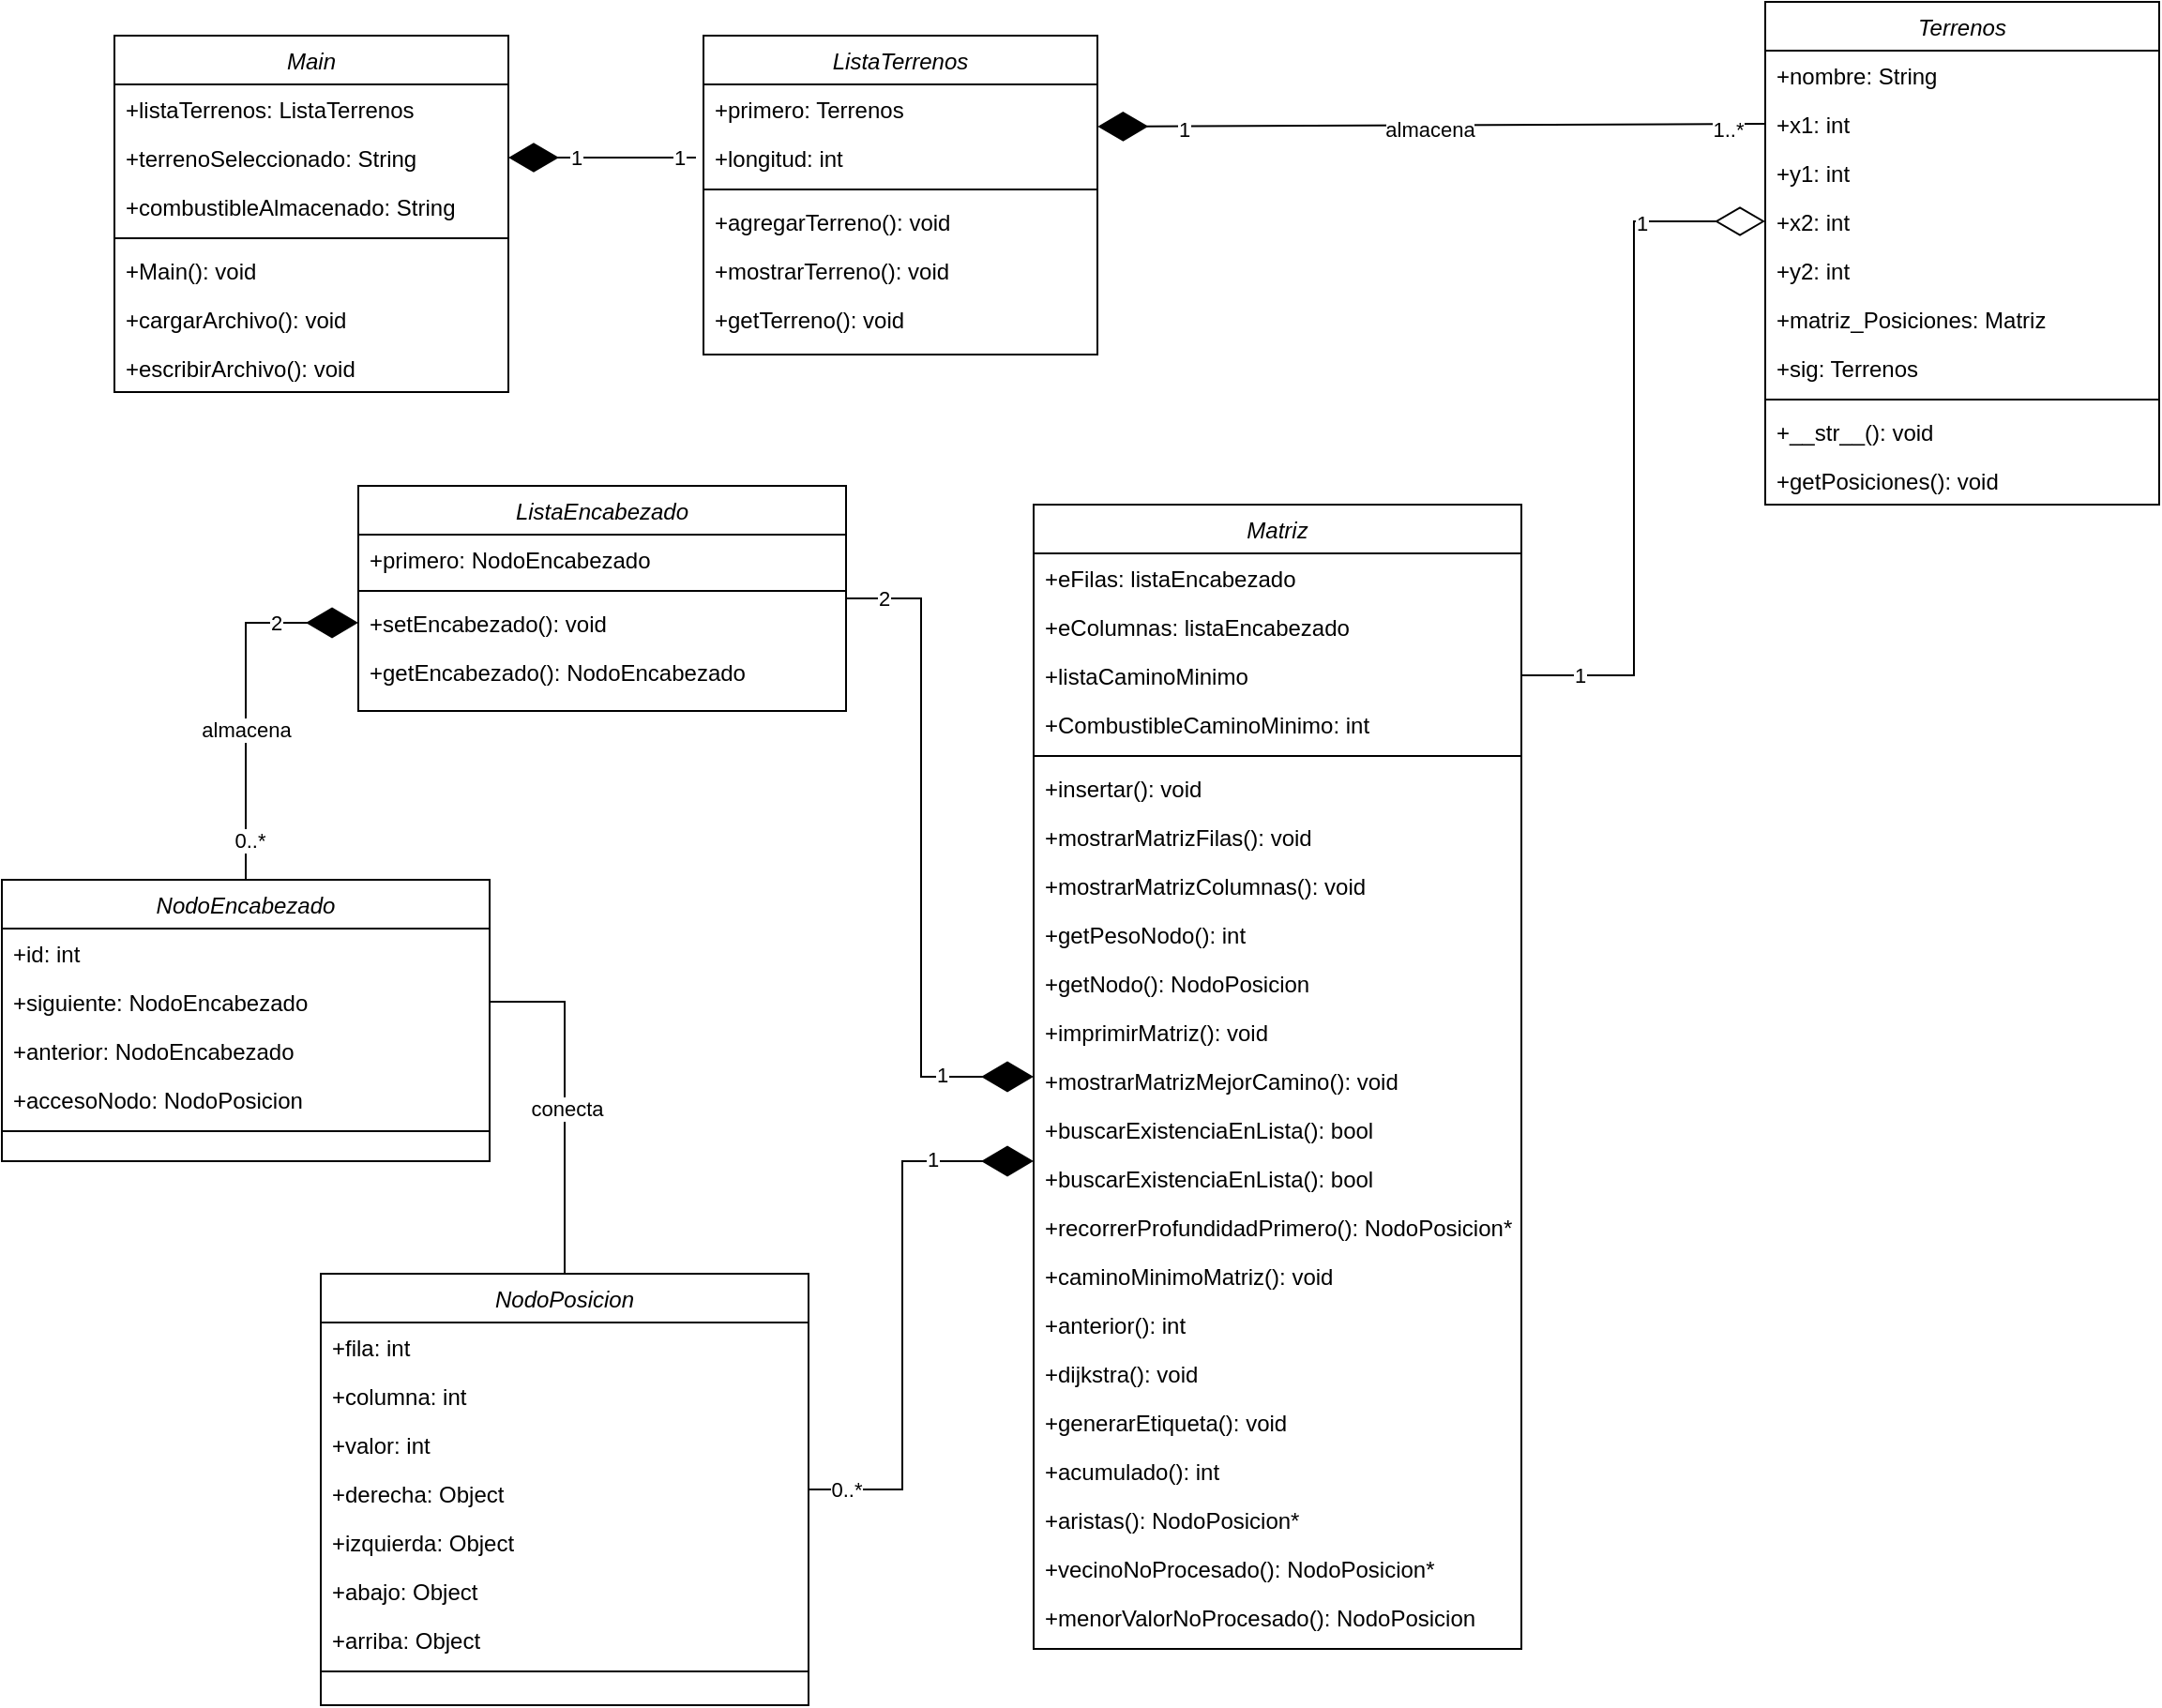 <mxfile version="14.9.9" type="device"><diagram id="C5RBs43oDa-KdzZeNtuy" name="Page-1"><mxGraphModel dx="1736" dy="900" grid="1" gridSize="10" guides="1" tooltips="1" connect="1" arrows="1" fold="1" page="1" pageScale="1" pageWidth="827" pageHeight="1169" math="0" shadow="0"><root><mxCell id="WIyWlLk6GJQsqaUBKTNV-0"/><mxCell id="WIyWlLk6GJQsqaUBKTNV-1" parent="WIyWlLk6GJQsqaUBKTNV-0"/><mxCell id="zkfFHV4jXpPFQw0GAbJ--0" value="Main" style="swimlane;fontStyle=2;align=center;verticalAlign=top;childLayout=stackLayout;horizontal=1;startSize=26;horizontalStack=0;resizeParent=1;resizeLast=0;collapsible=1;marginBottom=0;rounded=0;shadow=0;strokeWidth=1;" parent="WIyWlLk6GJQsqaUBKTNV-1" vertex="1"><mxGeometry x="100" y="80" width="210" height="190" as="geometry"><mxRectangle x="230" y="140" width="160" height="26" as="alternateBounds"/></mxGeometry></mxCell><mxCell id="zkfFHV4jXpPFQw0GAbJ--1" value="+listaTerrenos: ListaTerrenos" style="text;align=left;verticalAlign=top;spacingLeft=4;spacingRight=4;overflow=hidden;rotatable=0;points=[[0,0.5],[1,0.5]];portConstraint=eastwest;" parent="zkfFHV4jXpPFQw0GAbJ--0" vertex="1"><mxGeometry y="26" width="210" height="26" as="geometry"/></mxCell><mxCell id="zkfFHV4jXpPFQw0GAbJ--2" value="+terrenoSeleccionado: String" style="text;align=left;verticalAlign=top;spacingLeft=4;spacingRight=4;overflow=hidden;rotatable=0;points=[[0,0.5],[1,0.5]];portConstraint=eastwest;rounded=0;shadow=0;html=0;" parent="zkfFHV4jXpPFQw0GAbJ--0" vertex="1"><mxGeometry y="52" width="210" height="26" as="geometry"/></mxCell><mxCell id="zkfFHV4jXpPFQw0GAbJ--3" value="+combustibleAlmacenado: String" style="text;align=left;verticalAlign=top;spacingLeft=4;spacingRight=4;overflow=hidden;rotatable=0;points=[[0,0.5],[1,0.5]];portConstraint=eastwest;rounded=0;shadow=0;html=0;" parent="zkfFHV4jXpPFQw0GAbJ--0" vertex="1"><mxGeometry y="78" width="210" height="26" as="geometry"/></mxCell><mxCell id="zkfFHV4jXpPFQw0GAbJ--4" value="" style="line;html=1;strokeWidth=1;align=left;verticalAlign=middle;spacingTop=-1;spacingLeft=3;spacingRight=3;rotatable=0;labelPosition=right;points=[];portConstraint=eastwest;" parent="zkfFHV4jXpPFQw0GAbJ--0" vertex="1"><mxGeometry y="104" width="210" height="8" as="geometry"/></mxCell><mxCell id="zkfFHV4jXpPFQw0GAbJ--5" value="+Main(): void" style="text;align=left;verticalAlign=top;spacingLeft=4;spacingRight=4;overflow=hidden;rotatable=0;points=[[0,0.5],[1,0.5]];portConstraint=eastwest;" parent="zkfFHV4jXpPFQw0GAbJ--0" vertex="1"><mxGeometry y="112" width="210" height="26" as="geometry"/></mxCell><mxCell id="kNheNUoWcBnxgsAtB-IU-10" value="+cargarArchivo(): void" style="text;align=left;verticalAlign=top;spacingLeft=4;spacingRight=4;overflow=hidden;rotatable=0;points=[[0,0.5],[1,0.5]];portConstraint=eastwest;" parent="zkfFHV4jXpPFQw0GAbJ--0" vertex="1"><mxGeometry y="138" width="210" height="26" as="geometry"/></mxCell><mxCell id="kNheNUoWcBnxgsAtB-IU-11" value="+escribirArchivo(): void" style="text;align=left;verticalAlign=top;spacingLeft=4;spacingRight=4;overflow=hidden;rotatable=0;points=[[0,0.5],[1,0.5]];portConstraint=eastwest;" parent="zkfFHV4jXpPFQw0GAbJ--0" vertex="1"><mxGeometry y="164" width="210" height="26" as="geometry"/></mxCell><mxCell id="1e2aGvLOZjIeX34bpkWa-0" value="ListaTerrenos" style="swimlane;fontStyle=2;align=center;verticalAlign=top;childLayout=stackLayout;horizontal=1;startSize=26;horizontalStack=0;resizeParent=1;resizeLast=0;collapsible=1;marginBottom=0;rounded=0;shadow=0;strokeWidth=1;" vertex="1" parent="WIyWlLk6GJQsqaUBKTNV-1"><mxGeometry x="414" y="80" width="210" height="170" as="geometry"><mxRectangle x="230" y="140" width="160" height="26" as="alternateBounds"/></mxGeometry></mxCell><mxCell id="1e2aGvLOZjIeX34bpkWa-1" value="+primero: Terrenos" style="text;align=left;verticalAlign=top;spacingLeft=4;spacingRight=4;overflow=hidden;rotatable=0;points=[[0,0.5],[1,0.5]];portConstraint=eastwest;" vertex="1" parent="1e2aGvLOZjIeX34bpkWa-0"><mxGeometry y="26" width="210" height="26" as="geometry"/></mxCell><mxCell id="1e2aGvLOZjIeX34bpkWa-2" value="+longitud: int" style="text;align=left;verticalAlign=top;spacingLeft=4;spacingRight=4;overflow=hidden;rotatable=0;points=[[0,0.5],[1,0.5]];portConstraint=eastwest;rounded=0;shadow=0;html=0;" vertex="1" parent="1e2aGvLOZjIeX34bpkWa-0"><mxGeometry y="52" width="210" height="26" as="geometry"/></mxCell><mxCell id="1e2aGvLOZjIeX34bpkWa-4" value="" style="line;html=1;strokeWidth=1;align=left;verticalAlign=middle;spacingTop=-1;spacingLeft=3;spacingRight=3;rotatable=0;labelPosition=right;points=[];portConstraint=eastwest;" vertex="1" parent="1e2aGvLOZjIeX34bpkWa-0"><mxGeometry y="78" width="210" height="8" as="geometry"/></mxCell><mxCell id="1e2aGvLOZjIeX34bpkWa-5" value="+agregarTerreno(): void&#10;" style="text;align=left;verticalAlign=top;spacingLeft=4;spacingRight=4;overflow=hidden;rotatable=0;points=[[0,0.5],[1,0.5]];portConstraint=eastwest;" vertex="1" parent="1e2aGvLOZjIeX34bpkWa-0"><mxGeometry y="86" width="210" height="26" as="geometry"/></mxCell><mxCell id="1e2aGvLOZjIeX34bpkWa-6" value="+mostrarTerreno(): void&#10;" style="text;align=left;verticalAlign=top;spacingLeft=4;spacingRight=4;overflow=hidden;rotatable=0;points=[[0,0.5],[1,0.5]];portConstraint=eastwest;" vertex="1" parent="1e2aGvLOZjIeX34bpkWa-0"><mxGeometry y="112" width="210" height="26" as="geometry"/></mxCell><mxCell id="1e2aGvLOZjIeX34bpkWa-7" value="+getTerreno(): void&#10;" style="text;align=left;verticalAlign=top;spacingLeft=4;spacingRight=4;overflow=hidden;rotatable=0;points=[[0,0.5],[1,0.5]];portConstraint=eastwest;" vertex="1" parent="1e2aGvLOZjIeX34bpkWa-0"><mxGeometry y="138" width="210" height="26" as="geometry"/></mxCell><mxCell id="1e2aGvLOZjIeX34bpkWa-11" value="Terrenos" style="swimlane;fontStyle=2;align=center;verticalAlign=top;childLayout=stackLayout;horizontal=1;startSize=26;horizontalStack=0;resizeParent=1;resizeLast=0;collapsible=1;marginBottom=0;rounded=0;shadow=0;strokeWidth=1;" vertex="1" parent="WIyWlLk6GJQsqaUBKTNV-1"><mxGeometry x="980" y="62" width="210" height="268" as="geometry"><mxRectangle x="230" y="140" width="160" height="26" as="alternateBounds"/></mxGeometry></mxCell><mxCell id="1e2aGvLOZjIeX34bpkWa-12" value="+nombre: String" style="text;align=left;verticalAlign=top;spacingLeft=4;spacingRight=4;overflow=hidden;rotatable=0;points=[[0,0.5],[1,0.5]];portConstraint=eastwest;" vertex="1" parent="1e2aGvLOZjIeX34bpkWa-11"><mxGeometry y="26" width="210" height="26" as="geometry"/></mxCell><mxCell id="1e2aGvLOZjIeX34bpkWa-30" value="+x1: int" style="text;align=left;verticalAlign=top;spacingLeft=4;spacingRight=4;overflow=hidden;rotatable=0;points=[[0,0.5],[1,0.5]];portConstraint=eastwest;rounded=0;shadow=0;html=0;" vertex="1" parent="1e2aGvLOZjIeX34bpkWa-11"><mxGeometry y="52" width="210" height="26" as="geometry"/></mxCell><mxCell id="1e2aGvLOZjIeX34bpkWa-31" value="+y1: int" style="text;align=left;verticalAlign=top;spacingLeft=4;spacingRight=4;overflow=hidden;rotatable=0;points=[[0,0.5],[1,0.5]];portConstraint=eastwest;rounded=0;shadow=0;html=0;" vertex="1" parent="1e2aGvLOZjIeX34bpkWa-11"><mxGeometry y="78" width="210" height="26" as="geometry"/></mxCell><mxCell id="1e2aGvLOZjIeX34bpkWa-32" value="+x2: int" style="text;align=left;verticalAlign=top;spacingLeft=4;spacingRight=4;overflow=hidden;rotatable=0;points=[[0,0.5],[1,0.5]];portConstraint=eastwest;rounded=0;shadow=0;html=0;" vertex="1" parent="1e2aGvLOZjIeX34bpkWa-11"><mxGeometry y="104" width="210" height="26" as="geometry"/></mxCell><mxCell id="1e2aGvLOZjIeX34bpkWa-33" value="+y2: int" style="text;align=left;verticalAlign=top;spacingLeft=4;spacingRight=4;overflow=hidden;rotatable=0;points=[[0,0.5],[1,0.5]];portConstraint=eastwest;rounded=0;shadow=0;html=0;" vertex="1" parent="1e2aGvLOZjIeX34bpkWa-11"><mxGeometry y="130" width="210" height="26" as="geometry"/></mxCell><mxCell id="1e2aGvLOZjIeX34bpkWa-34" value="+matriz_Posiciones: Matriz" style="text;align=left;verticalAlign=top;spacingLeft=4;spacingRight=4;overflow=hidden;rotatable=0;points=[[0,0.5],[1,0.5]];portConstraint=eastwest;rounded=0;shadow=0;html=0;" vertex="1" parent="1e2aGvLOZjIeX34bpkWa-11"><mxGeometry y="156" width="210" height="26" as="geometry"/></mxCell><mxCell id="1e2aGvLOZjIeX34bpkWa-13" value="+sig: Terrenos" style="text;align=left;verticalAlign=top;spacingLeft=4;spacingRight=4;overflow=hidden;rotatable=0;points=[[0,0.5],[1,0.5]];portConstraint=eastwest;rounded=0;shadow=0;html=0;" vertex="1" parent="1e2aGvLOZjIeX34bpkWa-11"><mxGeometry y="182" width="210" height="26" as="geometry"/></mxCell><mxCell id="1e2aGvLOZjIeX34bpkWa-14" value="" style="line;html=1;strokeWidth=1;align=left;verticalAlign=middle;spacingTop=-1;spacingLeft=3;spacingRight=3;rotatable=0;labelPosition=right;points=[];portConstraint=eastwest;" vertex="1" parent="1e2aGvLOZjIeX34bpkWa-11"><mxGeometry y="208" width="210" height="8" as="geometry"/></mxCell><mxCell id="1e2aGvLOZjIeX34bpkWa-15" value="+__str__(): void" style="text;align=left;verticalAlign=top;spacingLeft=4;spacingRight=4;overflow=hidden;rotatable=0;points=[[0,0.5],[1,0.5]];portConstraint=eastwest;" vertex="1" parent="1e2aGvLOZjIeX34bpkWa-11"><mxGeometry y="216" width="210" height="26" as="geometry"/></mxCell><mxCell id="1e2aGvLOZjIeX34bpkWa-16" value="+getPosiciones(): void" style="text;align=left;verticalAlign=top;spacingLeft=4;spacingRight=4;overflow=hidden;rotatable=0;points=[[0,0.5],[1,0.5]];portConstraint=eastwest;" vertex="1" parent="1e2aGvLOZjIeX34bpkWa-11"><mxGeometry y="242" width="210" height="26" as="geometry"/></mxCell><mxCell id="1e2aGvLOZjIeX34bpkWa-20" value="" style="endArrow=diamondThin;endFill=1;endSize=24;html=1;entryX=1.001;entryY=-0.137;entryDx=0;entryDy=0;exitX=0;exitY=0.5;exitDx=0;exitDy=0;entryPerimeter=0;" edge="1" parent="WIyWlLk6GJQsqaUBKTNV-1" source="1e2aGvLOZjIeX34bpkWa-30" target="1e2aGvLOZjIeX34bpkWa-2"><mxGeometry width="160" relative="1" as="geometry"><mxPoint x="390" y="230" as="sourcePoint"/><mxPoint x="550" y="230" as="targetPoint"/></mxGeometry></mxCell><mxCell id="1e2aGvLOZjIeX34bpkWa-21" value="1..*" style="edgeLabel;html=1;align=center;verticalAlign=middle;resizable=0;points=[];" vertex="1" connectable="0" parent="1e2aGvLOZjIeX34bpkWa-20"><mxGeometry x="-0.6" y="2" relative="1" as="geometry"><mxPoint x="51" as="offset"/></mxGeometry></mxCell><mxCell id="1e2aGvLOZjIeX34bpkWa-29" value="1" style="edgeLabel;html=1;align=center;verticalAlign=middle;resizable=0;points=[];" vertex="1" connectable="0" parent="1e2aGvLOZjIeX34bpkWa-20"><mxGeometry x="0.233" relative="1" as="geometry"><mxPoint x="-91" y="2" as="offset"/></mxGeometry></mxCell><mxCell id="1e2aGvLOZjIeX34bpkWa-140" value="almacena" style="edgeLabel;html=1;align=center;verticalAlign=middle;resizable=0;points=[];" vertex="1" connectable="0" parent="1e2aGvLOZjIeX34bpkWa-20"><mxGeometry x="-0.052" y="2" relative="1" as="geometry"><mxPoint x="-11" as="offset"/></mxGeometry></mxCell><mxCell id="1e2aGvLOZjIeX34bpkWa-35" value="" style="endArrow=diamondThin;endFill=1;endSize=24;html=1;entryX=1;entryY=0.5;entryDx=0;entryDy=0;" edge="1" parent="WIyWlLk6GJQsqaUBKTNV-1" target="zkfFHV4jXpPFQw0GAbJ--2"><mxGeometry width="160" relative="1" as="geometry"><mxPoint x="410" y="145" as="sourcePoint"/><mxPoint x="490" y="150" as="targetPoint"/></mxGeometry></mxCell><mxCell id="1e2aGvLOZjIeX34bpkWa-36" value="1" style="edgeLabel;html=1;align=center;verticalAlign=middle;resizable=0;points=[];" vertex="1" connectable="0" parent="1e2aGvLOZjIeX34bpkWa-35"><mxGeometry x="0.293" relative="1" as="geometry"><mxPoint as="offset"/></mxGeometry></mxCell><mxCell id="1e2aGvLOZjIeX34bpkWa-39" value="1" style="edgeLabel;html=1;align=center;verticalAlign=middle;resizable=0;points=[];" vertex="1" connectable="0" parent="1e2aGvLOZjIeX34bpkWa-35"><mxGeometry x="-0.823" relative="1" as="geometry"><mxPoint as="offset"/></mxGeometry></mxCell><mxCell id="1e2aGvLOZjIeX34bpkWa-40" value="Matriz" style="swimlane;fontStyle=2;align=center;verticalAlign=top;childLayout=stackLayout;horizontal=1;startSize=26;horizontalStack=0;resizeParent=1;resizeLast=0;collapsible=1;marginBottom=0;rounded=0;shadow=0;strokeWidth=1;" vertex="1" parent="WIyWlLk6GJQsqaUBKTNV-1"><mxGeometry x="590" y="330" width="260" height="610" as="geometry"><mxRectangle x="230" y="140" width="160" height="26" as="alternateBounds"/></mxGeometry></mxCell><mxCell id="1e2aGvLOZjIeX34bpkWa-41" value="+eFilas: listaEncabezado" style="text;align=left;verticalAlign=top;spacingLeft=4;spacingRight=4;overflow=hidden;rotatable=0;points=[[0,0.5],[1,0.5]];portConstraint=eastwest;" vertex="1" parent="1e2aGvLOZjIeX34bpkWa-40"><mxGeometry y="26" width="260" height="26" as="geometry"/></mxCell><mxCell id="1e2aGvLOZjIeX34bpkWa-42" value="+eColumnas: listaEncabezado" style="text;align=left;verticalAlign=top;spacingLeft=4;spacingRight=4;overflow=hidden;rotatable=0;points=[[0,0.5],[1,0.5]];portConstraint=eastwest;rounded=0;shadow=0;html=0;" vertex="1" parent="1e2aGvLOZjIeX34bpkWa-40"><mxGeometry y="52" width="260" height="26" as="geometry"/></mxCell><mxCell id="1e2aGvLOZjIeX34bpkWa-43" value="+listaCaminoMinimo" style="text;align=left;verticalAlign=top;spacingLeft=4;spacingRight=4;overflow=hidden;rotatable=0;points=[[0,0.5],[1,0.5]];portConstraint=eastwest;rounded=0;shadow=0;html=0;" vertex="1" parent="1e2aGvLOZjIeX34bpkWa-40"><mxGeometry y="78" width="260" height="26" as="geometry"/></mxCell><mxCell id="1e2aGvLOZjIeX34bpkWa-44" value="+CombustibleCaminoMinimo: int" style="text;align=left;verticalAlign=top;spacingLeft=4;spacingRight=4;overflow=hidden;rotatable=0;points=[[0,0.5],[1,0.5]];portConstraint=eastwest;rounded=0;shadow=0;html=0;" vertex="1" parent="1e2aGvLOZjIeX34bpkWa-40"><mxGeometry y="104" width="260" height="26" as="geometry"/></mxCell><mxCell id="1e2aGvLOZjIeX34bpkWa-48" value="" style="line;html=1;strokeWidth=1;align=left;verticalAlign=middle;spacingTop=-1;spacingLeft=3;spacingRight=3;rotatable=0;labelPosition=right;points=[];portConstraint=eastwest;" vertex="1" parent="1e2aGvLOZjIeX34bpkWa-40"><mxGeometry y="130" width="260" height="8" as="geometry"/></mxCell><mxCell id="1e2aGvLOZjIeX34bpkWa-49" value="+insertar(): void" style="text;align=left;verticalAlign=top;spacingLeft=4;spacingRight=4;overflow=hidden;rotatable=0;points=[[0,0.5],[1,0.5]];portConstraint=eastwest;" vertex="1" parent="1e2aGvLOZjIeX34bpkWa-40"><mxGeometry y="138" width="260" height="26" as="geometry"/></mxCell><mxCell id="1e2aGvLOZjIeX34bpkWa-52" value="+mostrarMatrizFilas(): void" style="text;align=left;verticalAlign=top;spacingLeft=4;spacingRight=4;overflow=hidden;rotatable=0;points=[[0,0.5],[1,0.5]];portConstraint=eastwest;" vertex="1" parent="1e2aGvLOZjIeX34bpkWa-40"><mxGeometry y="164" width="260" height="26" as="geometry"/></mxCell><mxCell id="1e2aGvLOZjIeX34bpkWa-53" value="+mostrarMatrizColumnas(): void" style="text;align=left;verticalAlign=top;spacingLeft=4;spacingRight=4;overflow=hidden;rotatable=0;points=[[0,0.5],[1,0.5]];portConstraint=eastwest;" vertex="1" parent="1e2aGvLOZjIeX34bpkWa-40"><mxGeometry y="190" width="260" height="26" as="geometry"/></mxCell><mxCell id="1e2aGvLOZjIeX34bpkWa-55" value="+getPesoNodo(): int" style="text;align=left;verticalAlign=top;spacingLeft=4;spacingRight=4;overflow=hidden;rotatable=0;points=[[0,0.5],[1,0.5]];portConstraint=eastwest;" vertex="1" parent="1e2aGvLOZjIeX34bpkWa-40"><mxGeometry y="216" width="260" height="26" as="geometry"/></mxCell><mxCell id="1e2aGvLOZjIeX34bpkWa-50" value="+getNodo(): NodoPosicion" style="text;align=left;verticalAlign=top;spacingLeft=4;spacingRight=4;overflow=hidden;rotatable=0;points=[[0,0.5],[1,0.5]];portConstraint=eastwest;" vertex="1" parent="1e2aGvLOZjIeX34bpkWa-40"><mxGeometry y="242" width="260" height="26" as="geometry"/></mxCell><mxCell id="1e2aGvLOZjIeX34bpkWa-56" value="+imprimirMatriz(): void" style="text;align=left;verticalAlign=top;spacingLeft=4;spacingRight=4;overflow=hidden;rotatable=0;points=[[0,0.5],[1,0.5]];portConstraint=eastwest;" vertex="1" parent="1e2aGvLOZjIeX34bpkWa-40"><mxGeometry y="268" width="260" height="26" as="geometry"/></mxCell><mxCell id="1e2aGvLOZjIeX34bpkWa-57" value="+mostrarMatrizMejorCamino(): void" style="text;align=left;verticalAlign=top;spacingLeft=4;spacingRight=4;overflow=hidden;rotatable=0;points=[[0,0.5],[1,0.5]];portConstraint=eastwest;" vertex="1" parent="1e2aGvLOZjIeX34bpkWa-40"><mxGeometry y="294" width="260" height="26" as="geometry"/></mxCell><mxCell id="1e2aGvLOZjIeX34bpkWa-58" value="+buscarExistenciaEnLista(): bool" style="text;align=left;verticalAlign=top;spacingLeft=4;spacingRight=4;overflow=hidden;rotatable=0;points=[[0,0.5],[1,0.5]];portConstraint=eastwest;" vertex="1" parent="1e2aGvLOZjIeX34bpkWa-40"><mxGeometry y="320" width="260" height="26" as="geometry"/></mxCell><mxCell id="1e2aGvLOZjIeX34bpkWa-59" value="+buscarExistenciaEnLista(): bool" style="text;align=left;verticalAlign=top;spacingLeft=4;spacingRight=4;overflow=hidden;rotatable=0;points=[[0,0.5],[1,0.5]];portConstraint=eastwest;" vertex="1" parent="1e2aGvLOZjIeX34bpkWa-40"><mxGeometry y="346" width="260" height="26" as="geometry"/></mxCell><mxCell id="1e2aGvLOZjIeX34bpkWa-60" value="+recorrerProfundidadPrimero(): NodoPosicion*" style="text;align=left;verticalAlign=top;spacingLeft=4;spacingRight=4;overflow=hidden;rotatable=0;points=[[0,0.5],[1,0.5]];portConstraint=eastwest;" vertex="1" parent="1e2aGvLOZjIeX34bpkWa-40"><mxGeometry y="372" width="260" height="26" as="geometry"/></mxCell><mxCell id="1e2aGvLOZjIeX34bpkWa-61" value="+caminoMinimoMatriz(): void" style="text;align=left;verticalAlign=top;spacingLeft=4;spacingRight=4;overflow=hidden;rotatable=0;points=[[0,0.5],[1,0.5]];portConstraint=eastwest;" vertex="1" parent="1e2aGvLOZjIeX34bpkWa-40"><mxGeometry y="398" width="260" height="26" as="geometry"/></mxCell><mxCell id="1e2aGvLOZjIeX34bpkWa-54" value="+anterior(): int" style="text;align=left;verticalAlign=top;spacingLeft=4;spacingRight=4;overflow=hidden;rotatable=0;points=[[0,0.5],[1,0.5]];portConstraint=eastwest;" vertex="1" parent="1e2aGvLOZjIeX34bpkWa-40"><mxGeometry y="424" width="260" height="26" as="geometry"/></mxCell><mxCell id="1e2aGvLOZjIeX34bpkWa-62" value="+dijkstra(): void" style="text;align=left;verticalAlign=top;spacingLeft=4;spacingRight=4;overflow=hidden;rotatable=0;points=[[0,0.5],[1,0.5]];portConstraint=eastwest;" vertex="1" parent="1e2aGvLOZjIeX34bpkWa-40"><mxGeometry y="450" width="260" height="26" as="geometry"/></mxCell><mxCell id="1e2aGvLOZjIeX34bpkWa-63" value="+generarEtiqueta(): void" style="text;align=left;verticalAlign=top;spacingLeft=4;spacingRight=4;overflow=hidden;rotatable=0;points=[[0,0.5],[1,0.5]];portConstraint=eastwest;" vertex="1" parent="1e2aGvLOZjIeX34bpkWa-40"><mxGeometry y="476" width="260" height="26" as="geometry"/></mxCell><mxCell id="1e2aGvLOZjIeX34bpkWa-65" value="+acumulado(): int" style="text;align=left;verticalAlign=top;spacingLeft=4;spacingRight=4;overflow=hidden;rotatable=0;points=[[0,0.5],[1,0.5]];portConstraint=eastwest;" vertex="1" parent="1e2aGvLOZjIeX34bpkWa-40"><mxGeometry y="502" width="260" height="26" as="geometry"/></mxCell><mxCell id="1e2aGvLOZjIeX34bpkWa-66" value="+aristas(): NodoPosicion*" style="text;align=left;verticalAlign=top;spacingLeft=4;spacingRight=4;overflow=hidden;rotatable=0;points=[[0,0.5],[1,0.5]];portConstraint=eastwest;" vertex="1" parent="1e2aGvLOZjIeX34bpkWa-40"><mxGeometry y="528" width="260" height="26" as="geometry"/></mxCell><mxCell id="1e2aGvLOZjIeX34bpkWa-67" value="+vecinoNoProcesado(): NodoPosicion*" style="text;align=left;verticalAlign=top;spacingLeft=4;spacingRight=4;overflow=hidden;rotatable=0;points=[[0,0.5],[1,0.5]];portConstraint=eastwest;" vertex="1" parent="1e2aGvLOZjIeX34bpkWa-40"><mxGeometry y="554" width="260" height="26" as="geometry"/></mxCell><mxCell id="1e2aGvLOZjIeX34bpkWa-64" value="+menorValorNoProcesado(): NodoPosicion" style="text;align=left;verticalAlign=top;spacingLeft=4;spacingRight=4;overflow=hidden;rotatable=0;points=[[0,0.5],[1,0.5]];portConstraint=eastwest;" vertex="1" parent="1e2aGvLOZjIeX34bpkWa-40"><mxGeometry y="580" width="260" height="26" as="geometry"/></mxCell><mxCell id="1e2aGvLOZjIeX34bpkWa-68" value="1" style="endArrow=diamondThin;endFill=0;endSize=24;html=1;exitX=1;exitY=0.5;exitDx=0;exitDy=0;entryX=0;entryY=0.5;entryDx=0;entryDy=0;rounded=0;" edge="1" parent="WIyWlLk6GJQsqaUBKTNV-1" source="1e2aGvLOZjIeX34bpkWa-43" target="1e2aGvLOZjIeX34bpkWa-32"><mxGeometry x="-0.834" width="160" relative="1" as="geometry"><mxPoint x="900" y="450" as="sourcePoint"/><mxPoint x="1060" y="450" as="targetPoint"/><Array as="points"><mxPoint x="910" y="421"/><mxPoint x="910" y="179"/></Array><mxPoint as="offset"/></mxGeometry></mxCell><mxCell id="1e2aGvLOZjIeX34bpkWa-69" value="1" style="edgeLabel;html=1;align=center;verticalAlign=middle;resizable=0;points=[];" vertex="1" connectable="0" parent="1e2aGvLOZjIeX34bpkWa-68"><mxGeometry x="0.645" y="-1" relative="1" as="geometry"><mxPoint as="offset"/></mxGeometry></mxCell><mxCell id="1e2aGvLOZjIeX34bpkWa-132" value="2" style="edgeStyle=orthogonalEdgeStyle;rounded=0;orthogonalLoop=1;jettySize=auto;html=1;startArrow=none;startFill=0;endArrow=diamondThin;endFill=1;endSize=25;strokeWidth=1;" edge="1" parent="WIyWlLk6GJQsqaUBKTNV-1" source="1e2aGvLOZjIeX34bpkWa-75" target="1e2aGvLOZjIeX34bpkWa-40"><mxGeometry x="-0.887" relative="1" as="geometry"><mxPoint as="offset"/></mxGeometry></mxCell><mxCell id="1e2aGvLOZjIeX34bpkWa-135" value="1" style="edgeLabel;html=1;align=center;verticalAlign=middle;resizable=0;points=[];" vertex="1" connectable="0" parent="1e2aGvLOZjIeX34bpkWa-132"><mxGeometry x="0.72" y="1" relative="1" as="geometry"><mxPoint as="offset"/></mxGeometry></mxCell><mxCell id="1e2aGvLOZjIeX34bpkWa-75" value="ListaEncabezado" style="swimlane;fontStyle=2;align=center;verticalAlign=top;childLayout=stackLayout;horizontal=1;startSize=26;horizontalStack=0;resizeParent=1;resizeLast=0;collapsible=1;marginBottom=0;rounded=0;shadow=0;strokeWidth=1;" vertex="1" parent="WIyWlLk6GJQsqaUBKTNV-1"><mxGeometry x="230" y="320" width="260" height="120" as="geometry"><mxRectangle x="230" y="140" width="160" height="26" as="alternateBounds"/></mxGeometry></mxCell><mxCell id="1e2aGvLOZjIeX34bpkWa-76" value="+primero: NodoEncabezado" style="text;align=left;verticalAlign=top;spacingLeft=4;spacingRight=4;overflow=hidden;rotatable=0;points=[[0,0.5],[1,0.5]];portConstraint=eastwest;" vertex="1" parent="1e2aGvLOZjIeX34bpkWa-75"><mxGeometry y="26" width="260" height="26" as="geometry"/></mxCell><mxCell id="1e2aGvLOZjIeX34bpkWa-80" value="" style="line;html=1;strokeWidth=1;align=left;verticalAlign=middle;spacingTop=-1;spacingLeft=3;spacingRight=3;rotatable=0;labelPosition=right;points=[];portConstraint=eastwest;" vertex="1" parent="1e2aGvLOZjIeX34bpkWa-75"><mxGeometry y="52" width="260" height="8" as="geometry"/></mxCell><mxCell id="1e2aGvLOZjIeX34bpkWa-101" value="+setEncabezado(): void" style="text;align=left;verticalAlign=top;spacingLeft=4;spacingRight=4;overflow=hidden;rotatable=0;points=[[0,0.5],[1,0.5]];portConstraint=eastwest;" vertex="1" parent="1e2aGvLOZjIeX34bpkWa-75"><mxGeometry y="60" width="260" height="26" as="geometry"/></mxCell><mxCell id="1e2aGvLOZjIeX34bpkWa-81" value="+getEncabezado(): NodoEncabezado" style="text;align=left;verticalAlign=top;spacingLeft=4;spacingRight=4;overflow=hidden;rotatable=0;points=[[0,0.5],[1,0.5]];portConstraint=eastwest;" vertex="1" parent="1e2aGvLOZjIeX34bpkWa-75"><mxGeometry y="86" width="260" height="26" as="geometry"/></mxCell><mxCell id="1e2aGvLOZjIeX34bpkWa-128" value="2" style="edgeStyle=orthogonalEdgeStyle;rounded=0;orthogonalLoop=1;jettySize=auto;html=1;entryX=0;entryY=0.5;entryDx=0;entryDy=0;startArrow=none;startFill=0;endArrow=diamondThin;endFill=1;strokeWidth=1;endSize=25;" edge="1" parent="WIyWlLk6GJQsqaUBKTNV-1" source="1e2aGvLOZjIeX34bpkWa-116" target="1e2aGvLOZjIeX34bpkWa-101"><mxGeometry x="0.548" relative="1" as="geometry"><mxPoint as="offset"/></mxGeometry></mxCell><mxCell id="1e2aGvLOZjIeX34bpkWa-133" value="0..*" style="edgeLabel;html=1;align=center;verticalAlign=middle;resizable=0;points=[];" vertex="1" connectable="0" parent="1e2aGvLOZjIeX34bpkWa-128"><mxGeometry x="-0.785" y="-2" relative="1" as="geometry"><mxPoint as="offset"/></mxGeometry></mxCell><mxCell id="1e2aGvLOZjIeX34bpkWa-142" value="almacena" style="edgeLabel;html=1;align=center;verticalAlign=middle;resizable=0;points=[];" vertex="1" connectable="0" parent="1e2aGvLOZjIeX34bpkWa-128"><mxGeometry x="-0.186" relative="1" as="geometry"><mxPoint as="offset"/></mxGeometry></mxCell><mxCell id="1e2aGvLOZjIeX34bpkWa-116" value="NodoEncabezado" style="swimlane;fontStyle=2;align=center;verticalAlign=top;childLayout=stackLayout;horizontal=1;startSize=26;horizontalStack=0;resizeParent=1;resizeLast=0;collapsible=1;marginBottom=0;rounded=0;shadow=0;strokeWidth=1;" vertex="1" parent="WIyWlLk6GJQsqaUBKTNV-1"><mxGeometry x="40" y="530" width="260" height="150" as="geometry"><mxRectangle x="230" y="140" width="160" height="26" as="alternateBounds"/></mxGeometry></mxCell><mxCell id="1e2aGvLOZjIeX34bpkWa-117" value="+id: int" style="text;align=left;verticalAlign=top;spacingLeft=4;spacingRight=4;overflow=hidden;rotatable=0;points=[[0,0.5],[1,0.5]];portConstraint=eastwest;" vertex="1" parent="1e2aGvLOZjIeX34bpkWa-116"><mxGeometry y="26" width="260" height="26" as="geometry"/></mxCell><mxCell id="1e2aGvLOZjIeX34bpkWa-118" value="+siguiente: NodoEncabezado" style="text;align=left;verticalAlign=top;spacingLeft=4;spacingRight=4;overflow=hidden;rotatable=0;points=[[0,0.5],[1,0.5]];portConstraint=eastwest;" vertex="1" parent="1e2aGvLOZjIeX34bpkWa-116"><mxGeometry y="52" width="260" height="26" as="geometry"/></mxCell><mxCell id="1e2aGvLOZjIeX34bpkWa-119" value="+anterior: NodoEncabezado" style="text;align=left;verticalAlign=top;spacingLeft=4;spacingRight=4;overflow=hidden;rotatable=0;points=[[0,0.5],[1,0.5]];portConstraint=eastwest;" vertex="1" parent="1e2aGvLOZjIeX34bpkWa-116"><mxGeometry y="78" width="260" height="26" as="geometry"/></mxCell><mxCell id="1e2aGvLOZjIeX34bpkWa-120" value="+accesoNodo: NodoPosicion" style="text;align=left;verticalAlign=top;spacingLeft=4;spacingRight=4;overflow=hidden;rotatable=0;points=[[0,0.5],[1,0.5]];portConstraint=eastwest;" vertex="1" parent="1e2aGvLOZjIeX34bpkWa-116"><mxGeometry y="104" width="260" height="26" as="geometry"/></mxCell><mxCell id="1e2aGvLOZjIeX34bpkWa-124" value="" style="line;html=1;strokeWidth=1;align=left;verticalAlign=middle;spacingTop=-1;spacingLeft=3;spacingRight=3;rotatable=0;labelPosition=right;points=[];portConstraint=eastwest;" vertex="1" parent="1e2aGvLOZjIeX34bpkWa-116"><mxGeometry y="130" width="260" height="8" as="geometry"/></mxCell><mxCell id="1e2aGvLOZjIeX34bpkWa-136" value="0..*" style="edgeStyle=orthogonalEdgeStyle;rounded=0;orthogonalLoop=1;jettySize=auto;html=1;startArrow=none;startFill=0;endArrow=diamondThin;endFill=1;endSize=25;strokeWidth=1;" edge="1" parent="WIyWlLk6GJQsqaUBKTNV-1" source="1e2aGvLOZjIeX34bpkWa-104" target="1e2aGvLOZjIeX34bpkWa-40"><mxGeometry x="-0.864" relative="1" as="geometry"><Array as="points"><mxPoint x="520" y="855"/><mxPoint x="520" y="680"/></Array><mxPoint as="offset"/></mxGeometry></mxCell><mxCell id="1e2aGvLOZjIeX34bpkWa-138" value="1" style="edgeLabel;html=1;align=center;verticalAlign=middle;resizable=0;points=[];" vertex="1" connectable="0" parent="1e2aGvLOZjIeX34bpkWa-136"><mxGeometry x="0.63" y="1" relative="1" as="geometry"><mxPoint as="offset"/></mxGeometry></mxCell><mxCell id="1e2aGvLOZjIeX34bpkWa-139" style="edgeStyle=orthogonalEdgeStyle;rounded=0;orthogonalLoop=1;jettySize=auto;html=1;entryX=1;entryY=0.5;entryDx=0;entryDy=0;startArrow=none;startFill=0;endArrow=none;endFill=0;endSize=25;strokeWidth=1;" edge="1" parent="WIyWlLk6GJQsqaUBKTNV-1" source="1e2aGvLOZjIeX34bpkWa-104" target="1e2aGvLOZjIeX34bpkWa-118"><mxGeometry relative="1" as="geometry"/></mxCell><mxCell id="1e2aGvLOZjIeX34bpkWa-141" value="conecta" style="edgeLabel;html=1;align=center;verticalAlign=middle;resizable=0;points=[];" vertex="1" connectable="0" parent="1e2aGvLOZjIeX34bpkWa-139"><mxGeometry x="-0.046" y="-1" relative="1" as="geometry"><mxPoint as="offset"/></mxGeometry></mxCell><mxCell id="1e2aGvLOZjIeX34bpkWa-104" value="NodoPosicion" style="swimlane;fontStyle=2;align=center;verticalAlign=top;childLayout=stackLayout;horizontal=1;startSize=26;horizontalStack=0;resizeParent=1;resizeLast=0;collapsible=1;marginBottom=0;rounded=0;shadow=0;strokeWidth=1;" vertex="1" parent="WIyWlLk6GJQsqaUBKTNV-1"><mxGeometry x="210" y="740" width="260" height="230" as="geometry"><mxRectangle x="230" y="140" width="160" height="26" as="alternateBounds"/></mxGeometry></mxCell><mxCell id="1e2aGvLOZjIeX34bpkWa-110" value="+fila: int" style="text;align=left;verticalAlign=top;spacingLeft=4;spacingRight=4;overflow=hidden;rotatable=0;points=[[0,0.5],[1,0.5]];portConstraint=eastwest;" vertex="1" parent="1e2aGvLOZjIeX34bpkWa-104"><mxGeometry y="26" width="260" height="26" as="geometry"/></mxCell><mxCell id="1e2aGvLOZjIeX34bpkWa-111" value="+columna: int" style="text;align=left;verticalAlign=top;spacingLeft=4;spacingRight=4;overflow=hidden;rotatable=0;points=[[0,0.5],[1,0.5]];portConstraint=eastwest;" vertex="1" parent="1e2aGvLOZjIeX34bpkWa-104"><mxGeometry y="52" width="260" height="26" as="geometry"/></mxCell><mxCell id="1e2aGvLOZjIeX34bpkWa-112" value="+valor: int" style="text;align=left;verticalAlign=top;spacingLeft=4;spacingRight=4;overflow=hidden;rotatable=0;points=[[0,0.5],[1,0.5]];portConstraint=eastwest;" vertex="1" parent="1e2aGvLOZjIeX34bpkWa-104"><mxGeometry y="78" width="260" height="26" as="geometry"/></mxCell><mxCell id="1e2aGvLOZjIeX34bpkWa-113" value="+derecha: Object" style="text;align=left;verticalAlign=top;spacingLeft=4;spacingRight=4;overflow=hidden;rotatable=0;points=[[0,0.5],[1,0.5]];portConstraint=eastwest;" vertex="1" parent="1e2aGvLOZjIeX34bpkWa-104"><mxGeometry y="104" width="260" height="26" as="geometry"/></mxCell><mxCell id="1e2aGvLOZjIeX34bpkWa-114" value="+izquierda: Object" style="text;align=left;verticalAlign=top;spacingLeft=4;spacingRight=4;overflow=hidden;rotatable=0;points=[[0,0.5],[1,0.5]];portConstraint=eastwest;" vertex="1" parent="1e2aGvLOZjIeX34bpkWa-104"><mxGeometry y="130" width="260" height="26" as="geometry"/></mxCell><mxCell id="1e2aGvLOZjIeX34bpkWa-115" value="+abajo: Object" style="text;align=left;verticalAlign=top;spacingLeft=4;spacingRight=4;overflow=hidden;rotatable=0;points=[[0,0.5],[1,0.5]];portConstraint=eastwest;" vertex="1" parent="1e2aGvLOZjIeX34bpkWa-104"><mxGeometry y="156" width="260" height="26" as="geometry"/></mxCell><mxCell id="1e2aGvLOZjIeX34bpkWa-105" value="+arriba: Object" style="text;align=left;verticalAlign=top;spacingLeft=4;spacingRight=4;overflow=hidden;rotatable=0;points=[[0,0.5],[1,0.5]];portConstraint=eastwest;" vertex="1" parent="1e2aGvLOZjIeX34bpkWa-104"><mxGeometry y="182" width="260" height="26" as="geometry"/></mxCell><mxCell id="1e2aGvLOZjIeX34bpkWa-106" value="" style="line;html=1;strokeWidth=1;align=left;verticalAlign=middle;spacingTop=-1;spacingLeft=3;spacingRight=3;rotatable=0;labelPosition=right;points=[];portConstraint=eastwest;" vertex="1" parent="1e2aGvLOZjIeX34bpkWa-104"><mxGeometry y="208" width="260" height="8" as="geometry"/></mxCell></root></mxGraphModel></diagram></mxfile>